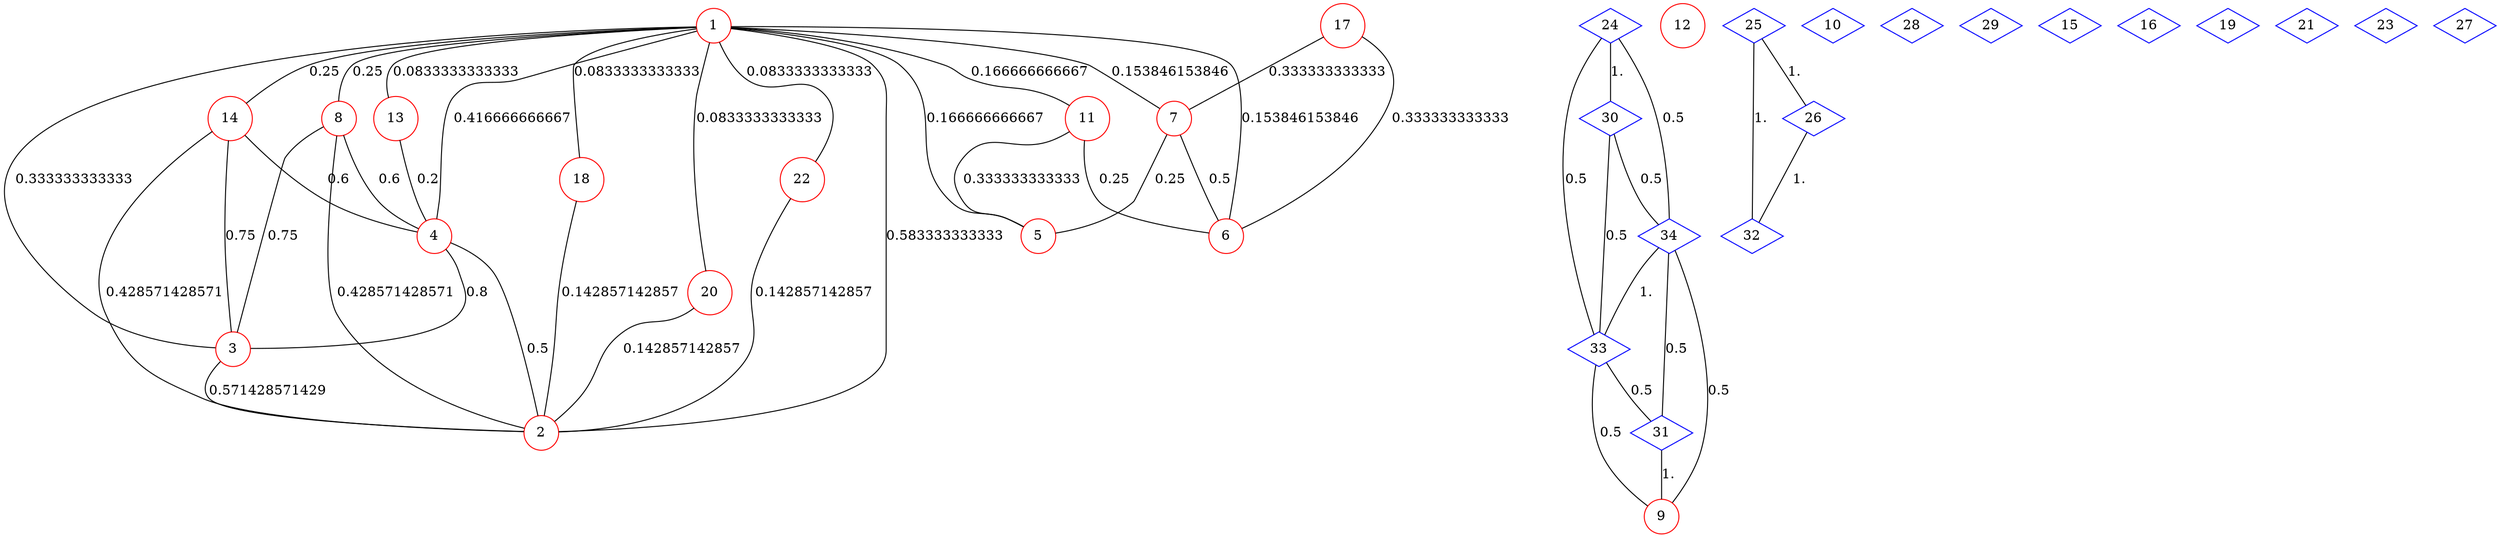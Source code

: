 graph G {
  2 [shape=circle, color="#FF0000", label="2", ];
  3 [shape=circle, color="#FF0000", label="3", ];
  4 [shape=circle, color="#FF0000", label="4", ];
  5 [shape=circle, color="#FF0000", label="5", ];
  6 [shape=circle, color="#FF0000", label="6", ];
  7 [shape=circle, color="#FF0000", label="7", ];
  8 [shape=circle, color="#FF0000", label="8", ];
  9 [shape=circle, color="#FF0000", label="9", ];
  11 [shape=circle, color="#FF0000", label="11", ];
  12 [shape=circle, color="#FF0000", label="12", ];
  13 [shape=circle, color="#FF0000", label="13", ];
  14 [shape=circle, color="#FF0000", label="14", ];
  18 [shape=circle, color="#FF0000", label="18", ];
  20 [shape=circle, color="#FF0000", label="20", ];
  22 [shape=circle, color="#FF0000", label="22", ];
  32 [shape=diamond, color="#0000FF", label="32", ];
  1 [shape=circle, color="#FF0000", label="1", ];
  31 [shape=diamond, color="#0000FF", label="31", ];
  10 [shape=diamond, color="#0000FF", label="10", ];
  28 [shape=diamond, color="#0000FF", label="28", ];
  29 [shape=diamond, color="#0000FF", label="29", ];
  33 [shape=diamond, color="#0000FF", label="33", ];
  17 [shape=circle, color="#FF0000", label="17", ];
  34 [shape=diamond, color="#0000FF", label="34", ];
  15 [shape=diamond, color="#0000FF", label="15", ];
  16 [shape=diamond, color="#0000FF", label="16", ];
  19 [shape=diamond, color="#0000FF", label="19", ];
  21 [shape=diamond, color="#0000FF", label="21", ];
  23 [shape=diamond, color="#0000FF", label="23", ];
  26 [shape=diamond, color="#0000FF", label="26", ];
  30 [shape=diamond, color="#0000FF", label="30", ];
  24 [shape=diamond, color="#0000FF", label="24", ];
  25 [shape=diamond, color="#0000FF", label="25", ];
  27 [shape=diamond, color="#0000FF", label="27", ];
  
  
  3 -- 2 [label="0.571428571429", ];
  4 -- 2 [label="0.5", ];
  4 -- 3 [label="0.8", ];
  7 -- 5 [label="0.25", ];
  7 -- 6 [label="0.5", ];
  8 -- 2 [label="0.428571428571", ];
  8 -- 3 [label="0.75", ];
  8 -- 4 [label="0.6", ];
  11 -- 5 [label="0.333333333333", ];
  11 -- 6 [label="0.25", ];
  13 -- 4 [label="0.2", ];
  14 -- 2 [label="0.428571428571", ];
  14 -- 3 [label="0.75", ];
  14 -- 4 [label="0.6", ];
  18 -- 2 [label="0.142857142857", ];
  20 -- 2 [label="0.142857142857", ];
  22 -- 2 [label="0.142857142857", ];
  1 -- 2 [label="0.583333333333", ];
  1 -- 3 [label="0.333333333333", ];
  1 -- 4 [label="0.416666666667", ];
  1 -- 5 [label="0.166666666667", ];
  1 -- 6 [label="0.153846153846", ];
  1 -- 7 [label="0.153846153846", ];
  1 -- 8 [label="0.25", ];
  1 -- 11 [label="0.166666666667", ];
  1 -- 13 [label="0.0833333333333", ];
  1 -- 14 [label="0.25", ];
  1 -- 18 [label="0.0833333333333", ];
  1 -- 20 [label="0.0833333333333", ];
  1 -- 22 [label="0.0833333333333", ];
  31 -- 9 [label="1.", ];
  33 -- 9 [label="0.5", ];
  33 -- 31 [label="0.5", ];
  17 -- 6 [label="0.333333333333", ];
  17 -- 7 [label="0.333333333333", ];
  34 -- 9 [label="0.5", ];
  34 -- 31 [label="0.5", ];
  34 -- 33 [label="1.", ];
  26 -- 32 [label="1.", ];
  30 -- 33 [label="0.5", ];
  30 -- 34 [label="0.5", ];
  24 -- 33 [label="0.5", ];
  24 -- 34 [label="0.5", ];
  24 -- 30 [label="1.", ];
  25 -- 32 [label="1.", ];
  25 -- 26 [label="1.", ];
  
  }